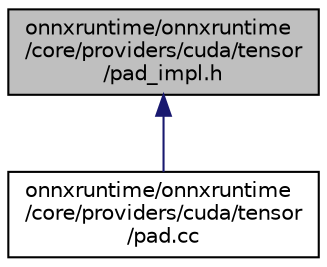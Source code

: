 digraph "onnxruntime/onnxruntime/core/providers/cuda/tensor/pad_impl.h"
{
  edge [fontname="Helvetica",fontsize="10",labelfontname="Helvetica",labelfontsize="10"];
  node [fontname="Helvetica",fontsize="10",shape=record];
  Node8 [label="onnxruntime/onnxruntime\l/core/providers/cuda/tensor\l/pad_impl.h",height=0.2,width=0.4,color="black", fillcolor="grey75", style="filled", fontcolor="black"];
  Node8 -> Node9 [dir="back",color="midnightblue",fontsize="10",style="solid",fontname="Helvetica"];
  Node9 [label="onnxruntime/onnxruntime\l/core/providers/cuda/tensor\l/pad.cc",height=0.2,width=0.4,color="black", fillcolor="white", style="filled",URL="$cuda_2tensor_2pad_8cc.html"];
}

